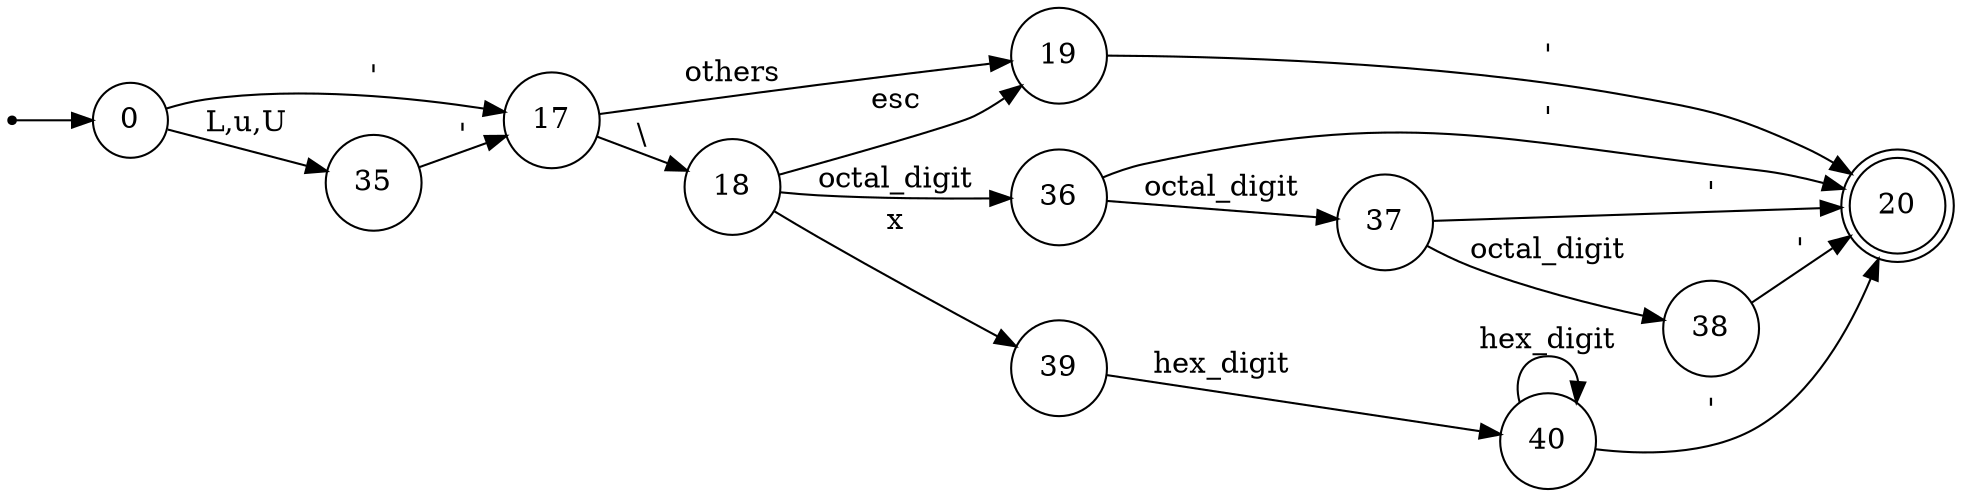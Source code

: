 digraph char2 {
    rankdir=LR
    node [shape=circle]
    s [shape=point]
    s -> 0

    0 -> 17 [label="'"]
    17 -> 19 [label=others]
    17 -> 18 [label="\\"]
    18 -> 19 [label=esc]
    19 -> 20 [label="'"]
    20 [shape=doublecircle]

    0 -> 35 [label="L,u,U"]
    35 -> 17 [label="'"]

    18 -> 36 [label=octal_digit]
    36 -> 37 [label=octal_digit]
    37 -> 38 [label=octal_digit]
    36 -> 20 [label="'"]
    37 -> 20 [label="'"]
    38 -> 20 [label="'"]

    18 -> 39 [label="x"]
    39 -> 40 [label=hex_digit]
    40 -> 40 [label=hex_digit]
    40 -> 20 [label="'"]
}